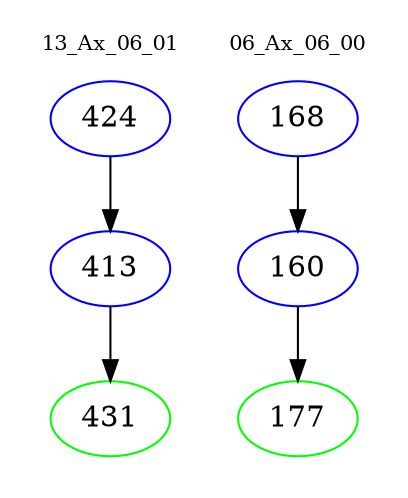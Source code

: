 digraph{
subgraph cluster_0 {
color = white
label = "13_Ax_06_01";
fontsize=10;
T0_424 [label="424", color="blue"]
T0_424 -> T0_413 [color="black"]
T0_413 [label="413", color="blue"]
T0_413 -> T0_431 [color="black"]
T0_431 [label="431", color="green"]
}
subgraph cluster_1 {
color = white
label = "06_Ax_06_00";
fontsize=10;
T1_168 [label="168", color="blue"]
T1_168 -> T1_160 [color="black"]
T1_160 [label="160", color="blue"]
T1_160 -> T1_177 [color="black"]
T1_177 [label="177", color="green"]
}
}
